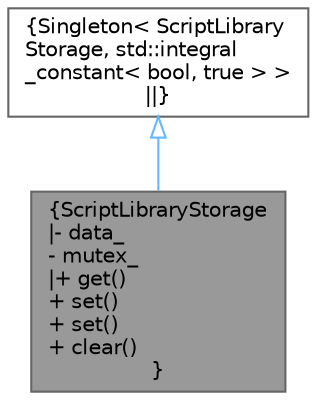 digraph "ScriptLibraryStorage"
{
 // INTERACTIVE_SVG=YES
 // LATEX_PDF_SIZE
  bgcolor="transparent";
  edge [fontname=Helvetica,fontsize=10,labelfontname=Helvetica,labelfontsize=10];
  node [fontname=Helvetica,fontsize=10,shape=box,height=0.2,width=0.4];
  Node1 [label="{ScriptLibraryStorage\n|- data_\l- mutex_\l|+ get()\l+ set()\l+ set()\l+ clear()\l}",height=0.2,width=0.4,color="gray40", fillcolor="grey60", style="filled", fontcolor="black",tooltip=" "];
  Node2 -> Node1 [dir="back",color="steelblue1",style="solid",arrowtail="onormal"];
  Node2 [label="{Singleton\< ScriptLibrary\lStorage, std::integral\l_constant\< bool, true \> \>\n||}",height=0.2,width=0.4,color="gray40", fillcolor="white", style="filled",tooltip=" "];
}
